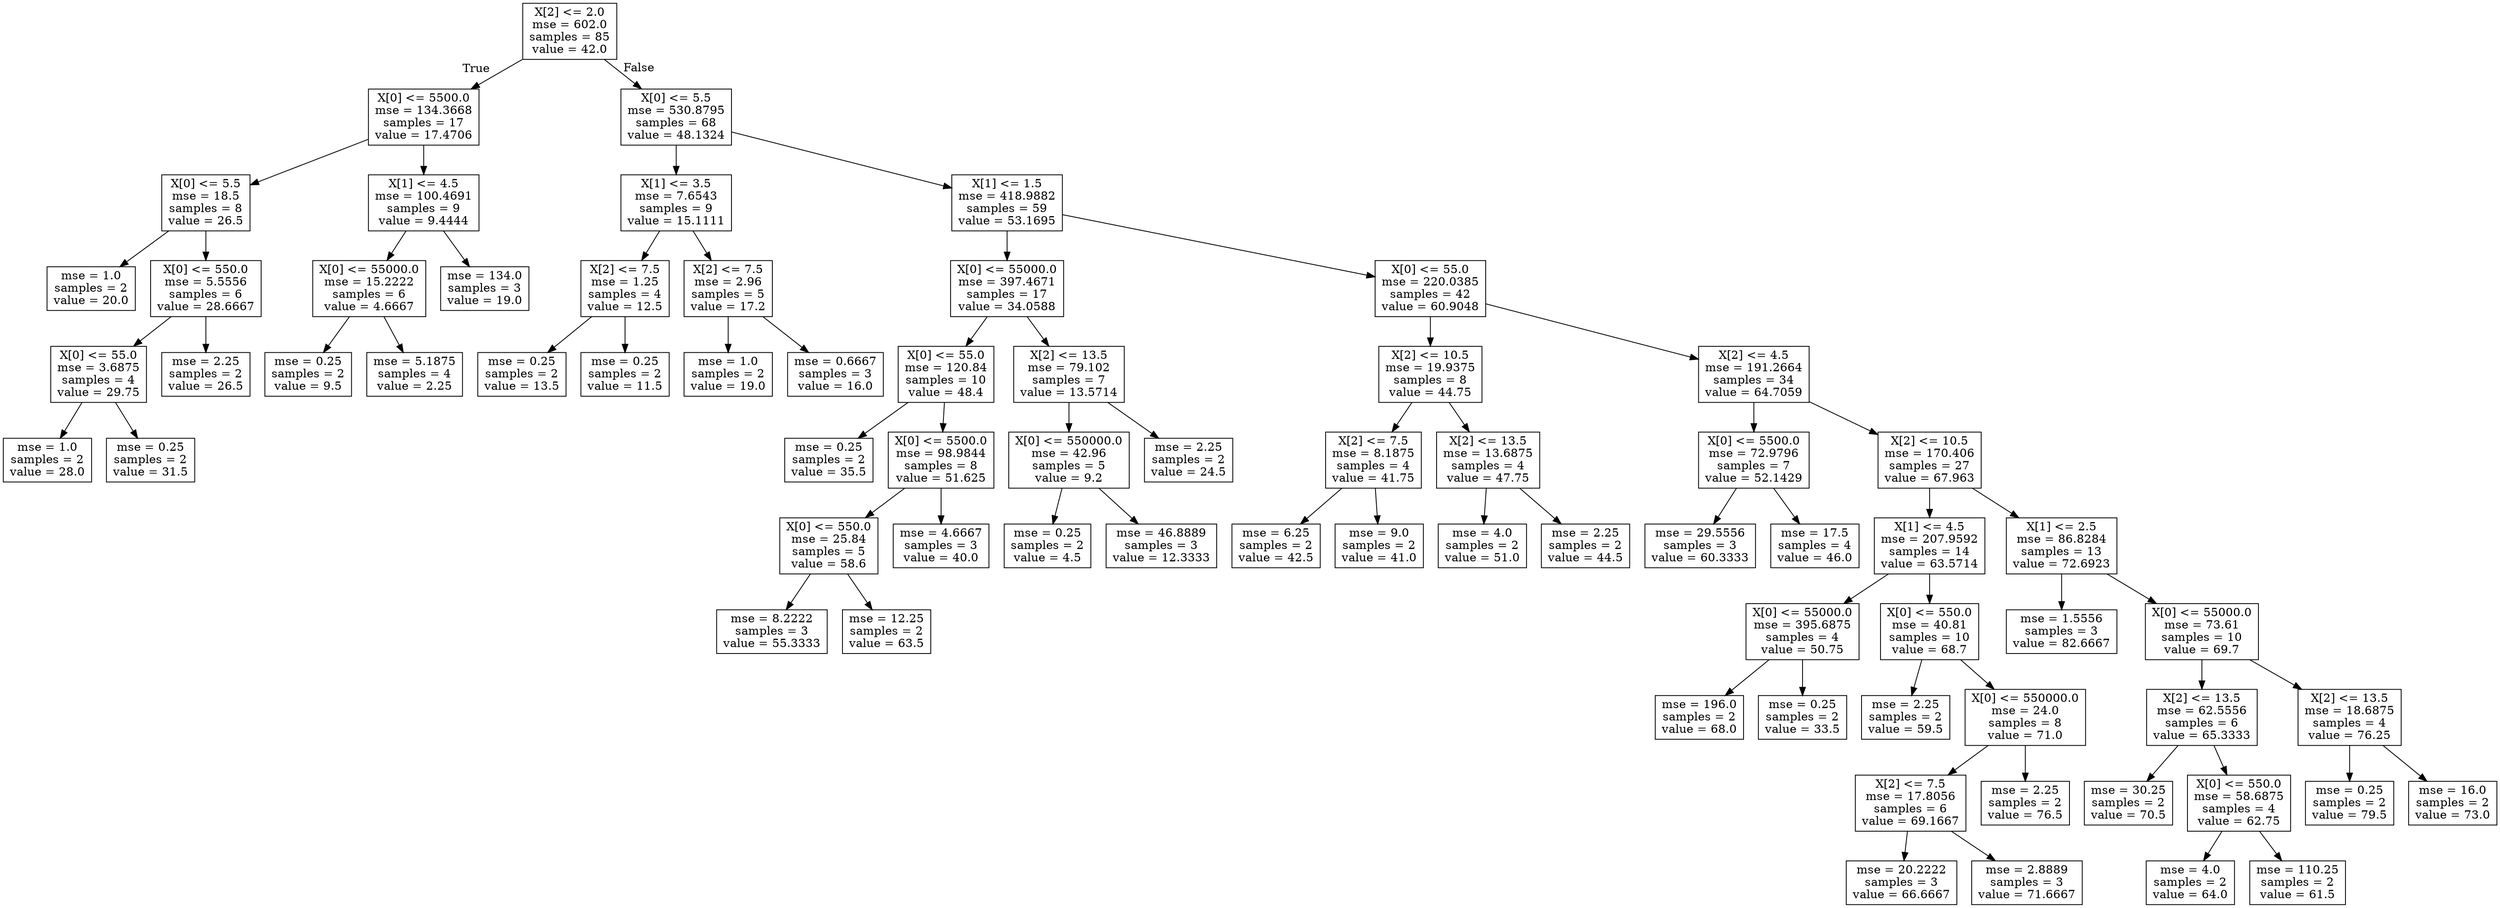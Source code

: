 digraph Tree {
node [shape=box] ;
0 [label="X[2] <= 2.0\nmse = 602.0\nsamples = 85\nvalue = 42.0"] ;
1 [label="X[0] <= 5500.0\nmse = 134.3668\nsamples = 17\nvalue = 17.4706"] ;
0 -> 1 [labeldistance=2.5, labelangle=45, headlabel="True"] ;
2 [label="X[0] <= 5.5\nmse = 18.5\nsamples = 8\nvalue = 26.5"] ;
1 -> 2 ;
3 [label="mse = 1.0\nsamples = 2\nvalue = 20.0"] ;
2 -> 3 ;
4 [label="X[0] <= 550.0\nmse = 5.5556\nsamples = 6\nvalue = 28.6667"] ;
2 -> 4 ;
5 [label="X[0] <= 55.0\nmse = 3.6875\nsamples = 4\nvalue = 29.75"] ;
4 -> 5 ;
6 [label="mse = 1.0\nsamples = 2\nvalue = 28.0"] ;
5 -> 6 ;
7 [label="mse = 0.25\nsamples = 2\nvalue = 31.5"] ;
5 -> 7 ;
8 [label="mse = 2.25\nsamples = 2\nvalue = 26.5"] ;
4 -> 8 ;
9 [label="X[1] <= 4.5\nmse = 100.4691\nsamples = 9\nvalue = 9.4444"] ;
1 -> 9 ;
10 [label="X[0] <= 55000.0\nmse = 15.2222\nsamples = 6\nvalue = 4.6667"] ;
9 -> 10 ;
11 [label="mse = 0.25\nsamples = 2\nvalue = 9.5"] ;
10 -> 11 ;
12 [label="mse = 5.1875\nsamples = 4\nvalue = 2.25"] ;
10 -> 12 ;
13 [label="mse = 134.0\nsamples = 3\nvalue = 19.0"] ;
9 -> 13 ;
14 [label="X[0] <= 5.5\nmse = 530.8795\nsamples = 68\nvalue = 48.1324"] ;
0 -> 14 [labeldistance=2.5, labelangle=-45, headlabel="False"] ;
15 [label="X[1] <= 3.5\nmse = 7.6543\nsamples = 9\nvalue = 15.1111"] ;
14 -> 15 ;
16 [label="X[2] <= 7.5\nmse = 1.25\nsamples = 4\nvalue = 12.5"] ;
15 -> 16 ;
17 [label="mse = 0.25\nsamples = 2\nvalue = 13.5"] ;
16 -> 17 ;
18 [label="mse = 0.25\nsamples = 2\nvalue = 11.5"] ;
16 -> 18 ;
19 [label="X[2] <= 7.5\nmse = 2.96\nsamples = 5\nvalue = 17.2"] ;
15 -> 19 ;
20 [label="mse = 1.0\nsamples = 2\nvalue = 19.0"] ;
19 -> 20 ;
21 [label="mse = 0.6667\nsamples = 3\nvalue = 16.0"] ;
19 -> 21 ;
22 [label="X[1] <= 1.5\nmse = 418.9882\nsamples = 59\nvalue = 53.1695"] ;
14 -> 22 ;
23 [label="X[0] <= 55000.0\nmse = 397.4671\nsamples = 17\nvalue = 34.0588"] ;
22 -> 23 ;
24 [label="X[0] <= 55.0\nmse = 120.84\nsamples = 10\nvalue = 48.4"] ;
23 -> 24 ;
25 [label="mse = 0.25\nsamples = 2\nvalue = 35.5"] ;
24 -> 25 ;
26 [label="X[0] <= 5500.0\nmse = 98.9844\nsamples = 8\nvalue = 51.625"] ;
24 -> 26 ;
27 [label="X[0] <= 550.0\nmse = 25.84\nsamples = 5\nvalue = 58.6"] ;
26 -> 27 ;
28 [label="mse = 8.2222\nsamples = 3\nvalue = 55.3333"] ;
27 -> 28 ;
29 [label="mse = 12.25\nsamples = 2\nvalue = 63.5"] ;
27 -> 29 ;
30 [label="mse = 4.6667\nsamples = 3\nvalue = 40.0"] ;
26 -> 30 ;
31 [label="X[2] <= 13.5\nmse = 79.102\nsamples = 7\nvalue = 13.5714"] ;
23 -> 31 ;
32 [label="X[0] <= 550000.0\nmse = 42.96\nsamples = 5\nvalue = 9.2"] ;
31 -> 32 ;
33 [label="mse = 0.25\nsamples = 2\nvalue = 4.5"] ;
32 -> 33 ;
34 [label="mse = 46.8889\nsamples = 3\nvalue = 12.3333"] ;
32 -> 34 ;
35 [label="mse = 2.25\nsamples = 2\nvalue = 24.5"] ;
31 -> 35 ;
36 [label="X[0] <= 55.0\nmse = 220.0385\nsamples = 42\nvalue = 60.9048"] ;
22 -> 36 ;
37 [label="X[2] <= 10.5\nmse = 19.9375\nsamples = 8\nvalue = 44.75"] ;
36 -> 37 ;
38 [label="X[2] <= 7.5\nmse = 8.1875\nsamples = 4\nvalue = 41.75"] ;
37 -> 38 ;
39 [label="mse = 6.25\nsamples = 2\nvalue = 42.5"] ;
38 -> 39 ;
40 [label="mse = 9.0\nsamples = 2\nvalue = 41.0"] ;
38 -> 40 ;
41 [label="X[2] <= 13.5\nmse = 13.6875\nsamples = 4\nvalue = 47.75"] ;
37 -> 41 ;
42 [label="mse = 4.0\nsamples = 2\nvalue = 51.0"] ;
41 -> 42 ;
43 [label="mse = 2.25\nsamples = 2\nvalue = 44.5"] ;
41 -> 43 ;
44 [label="X[2] <= 4.5\nmse = 191.2664\nsamples = 34\nvalue = 64.7059"] ;
36 -> 44 ;
45 [label="X[0] <= 5500.0\nmse = 72.9796\nsamples = 7\nvalue = 52.1429"] ;
44 -> 45 ;
46 [label="mse = 29.5556\nsamples = 3\nvalue = 60.3333"] ;
45 -> 46 ;
47 [label="mse = 17.5\nsamples = 4\nvalue = 46.0"] ;
45 -> 47 ;
48 [label="X[2] <= 10.5\nmse = 170.406\nsamples = 27\nvalue = 67.963"] ;
44 -> 48 ;
49 [label="X[1] <= 4.5\nmse = 207.9592\nsamples = 14\nvalue = 63.5714"] ;
48 -> 49 ;
50 [label="X[0] <= 55000.0\nmse = 395.6875\nsamples = 4\nvalue = 50.75"] ;
49 -> 50 ;
51 [label="mse = 196.0\nsamples = 2\nvalue = 68.0"] ;
50 -> 51 ;
52 [label="mse = 0.25\nsamples = 2\nvalue = 33.5"] ;
50 -> 52 ;
53 [label="X[0] <= 550.0\nmse = 40.81\nsamples = 10\nvalue = 68.7"] ;
49 -> 53 ;
54 [label="mse = 2.25\nsamples = 2\nvalue = 59.5"] ;
53 -> 54 ;
55 [label="X[0] <= 550000.0\nmse = 24.0\nsamples = 8\nvalue = 71.0"] ;
53 -> 55 ;
56 [label="X[2] <= 7.5\nmse = 17.8056\nsamples = 6\nvalue = 69.1667"] ;
55 -> 56 ;
57 [label="mse = 20.2222\nsamples = 3\nvalue = 66.6667"] ;
56 -> 57 ;
58 [label="mse = 2.8889\nsamples = 3\nvalue = 71.6667"] ;
56 -> 58 ;
59 [label="mse = 2.25\nsamples = 2\nvalue = 76.5"] ;
55 -> 59 ;
60 [label="X[1] <= 2.5\nmse = 86.8284\nsamples = 13\nvalue = 72.6923"] ;
48 -> 60 ;
61 [label="mse = 1.5556\nsamples = 3\nvalue = 82.6667"] ;
60 -> 61 ;
62 [label="X[0] <= 55000.0\nmse = 73.61\nsamples = 10\nvalue = 69.7"] ;
60 -> 62 ;
63 [label="X[2] <= 13.5\nmse = 62.5556\nsamples = 6\nvalue = 65.3333"] ;
62 -> 63 ;
64 [label="mse = 30.25\nsamples = 2\nvalue = 70.5"] ;
63 -> 64 ;
65 [label="X[0] <= 550.0\nmse = 58.6875\nsamples = 4\nvalue = 62.75"] ;
63 -> 65 ;
66 [label="mse = 4.0\nsamples = 2\nvalue = 64.0"] ;
65 -> 66 ;
67 [label="mse = 110.25\nsamples = 2\nvalue = 61.5"] ;
65 -> 67 ;
68 [label="X[2] <= 13.5\nmse = 18.6875\nsamples = 4\nvalue = 76.25"] ;
62 -> 68 ;
69 [label="mse = 0.25\nsamples = 2\nvalue = 79.5"] ;
68 -> 69 ;
70 [label="mse = 16.0\nsamples = 2\nvalue = 73.0"] ;
68 -> 70 ;
}